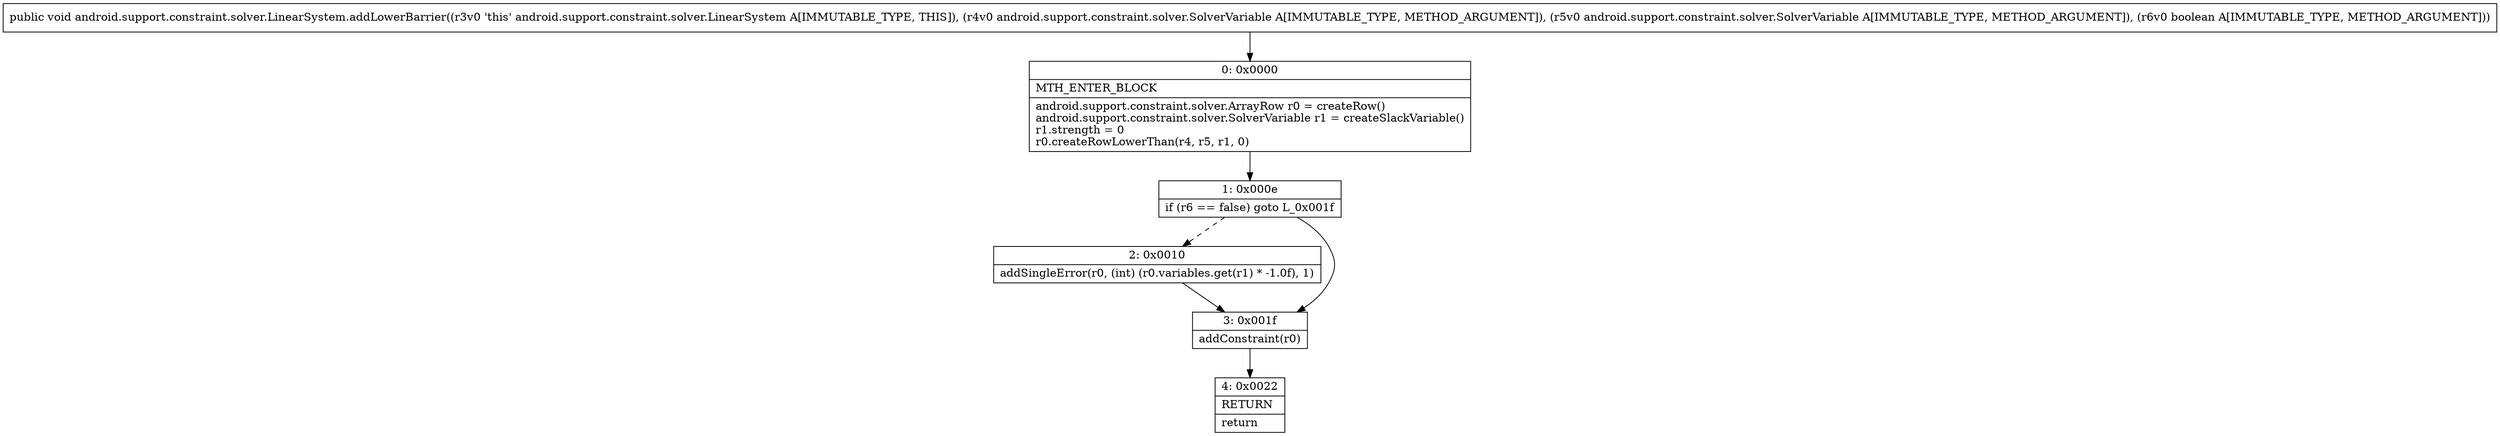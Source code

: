 digraph "CFG forandroid.support.constraint.solver.LinearSystem.addLowerBarrier(Landroid\/support\/constraint\/solver\/SolverVariable;Landroid\/support\/constraint\/solver\/SolverVariable;Z)V" {
Node_0 [shape=record,label="{0\:\ 0x0000|MTH_ENTER_BLOCK\l|android.support.constraint.solver.ArrayRow r0 = createRow()\landroid.support.constraint.solver.SolverVariable r1 = createSlackVariable()\lr1.strength = 0\lr0.createRowLowerThan(r4, r5, r1, 0)\l}"];
Node_1 [shape=record,label="{1\:\ 0x000e|if (r6 == false) goto L_0x001f\l}"];
Node_2 [shape=record,label="{2\:\ 0x0010|addSingleError(r0, (int) (r0.variables.get(r1) * \-1.0f), 1)\l}"];
Node_3 [shape=record,label="{3\:\ 0x001f|addConstraint(r0)\l}"];
Node_4 [shape=record,label="{4\:\ 0x0022|RETURN\l|return\l}"];
MethodNode[shape=record,label="{public void android.support.constraint.solver.LinearSystem.addLowerBarrier((r3v0 'this' android.support.constraint.solver.LinearSystem A[IMMUTABLE_TYPE, THIS]), (r4v0 android.support.constraint.solver.SolverVariable A[IMMUTABLE_TYPE, METHOD_ARGUMENT]), (r5v0 android.support.constraint.solver.SolverVariable A[IMMUTABLE_TYPE, METHOD_ARGUMENT]), (r6v0 boolean A[IMMUTABLE_TYPE, METHOD_ARGUMENT])) }"];
MethodNode -> Node_0;
Node_0 -> Node_1;
Node_1 -> Node_2[style=dashed];
Node_1 -> Node_3;
Node_2 -> Node_3;
Node_3 -> Node_4;
}

